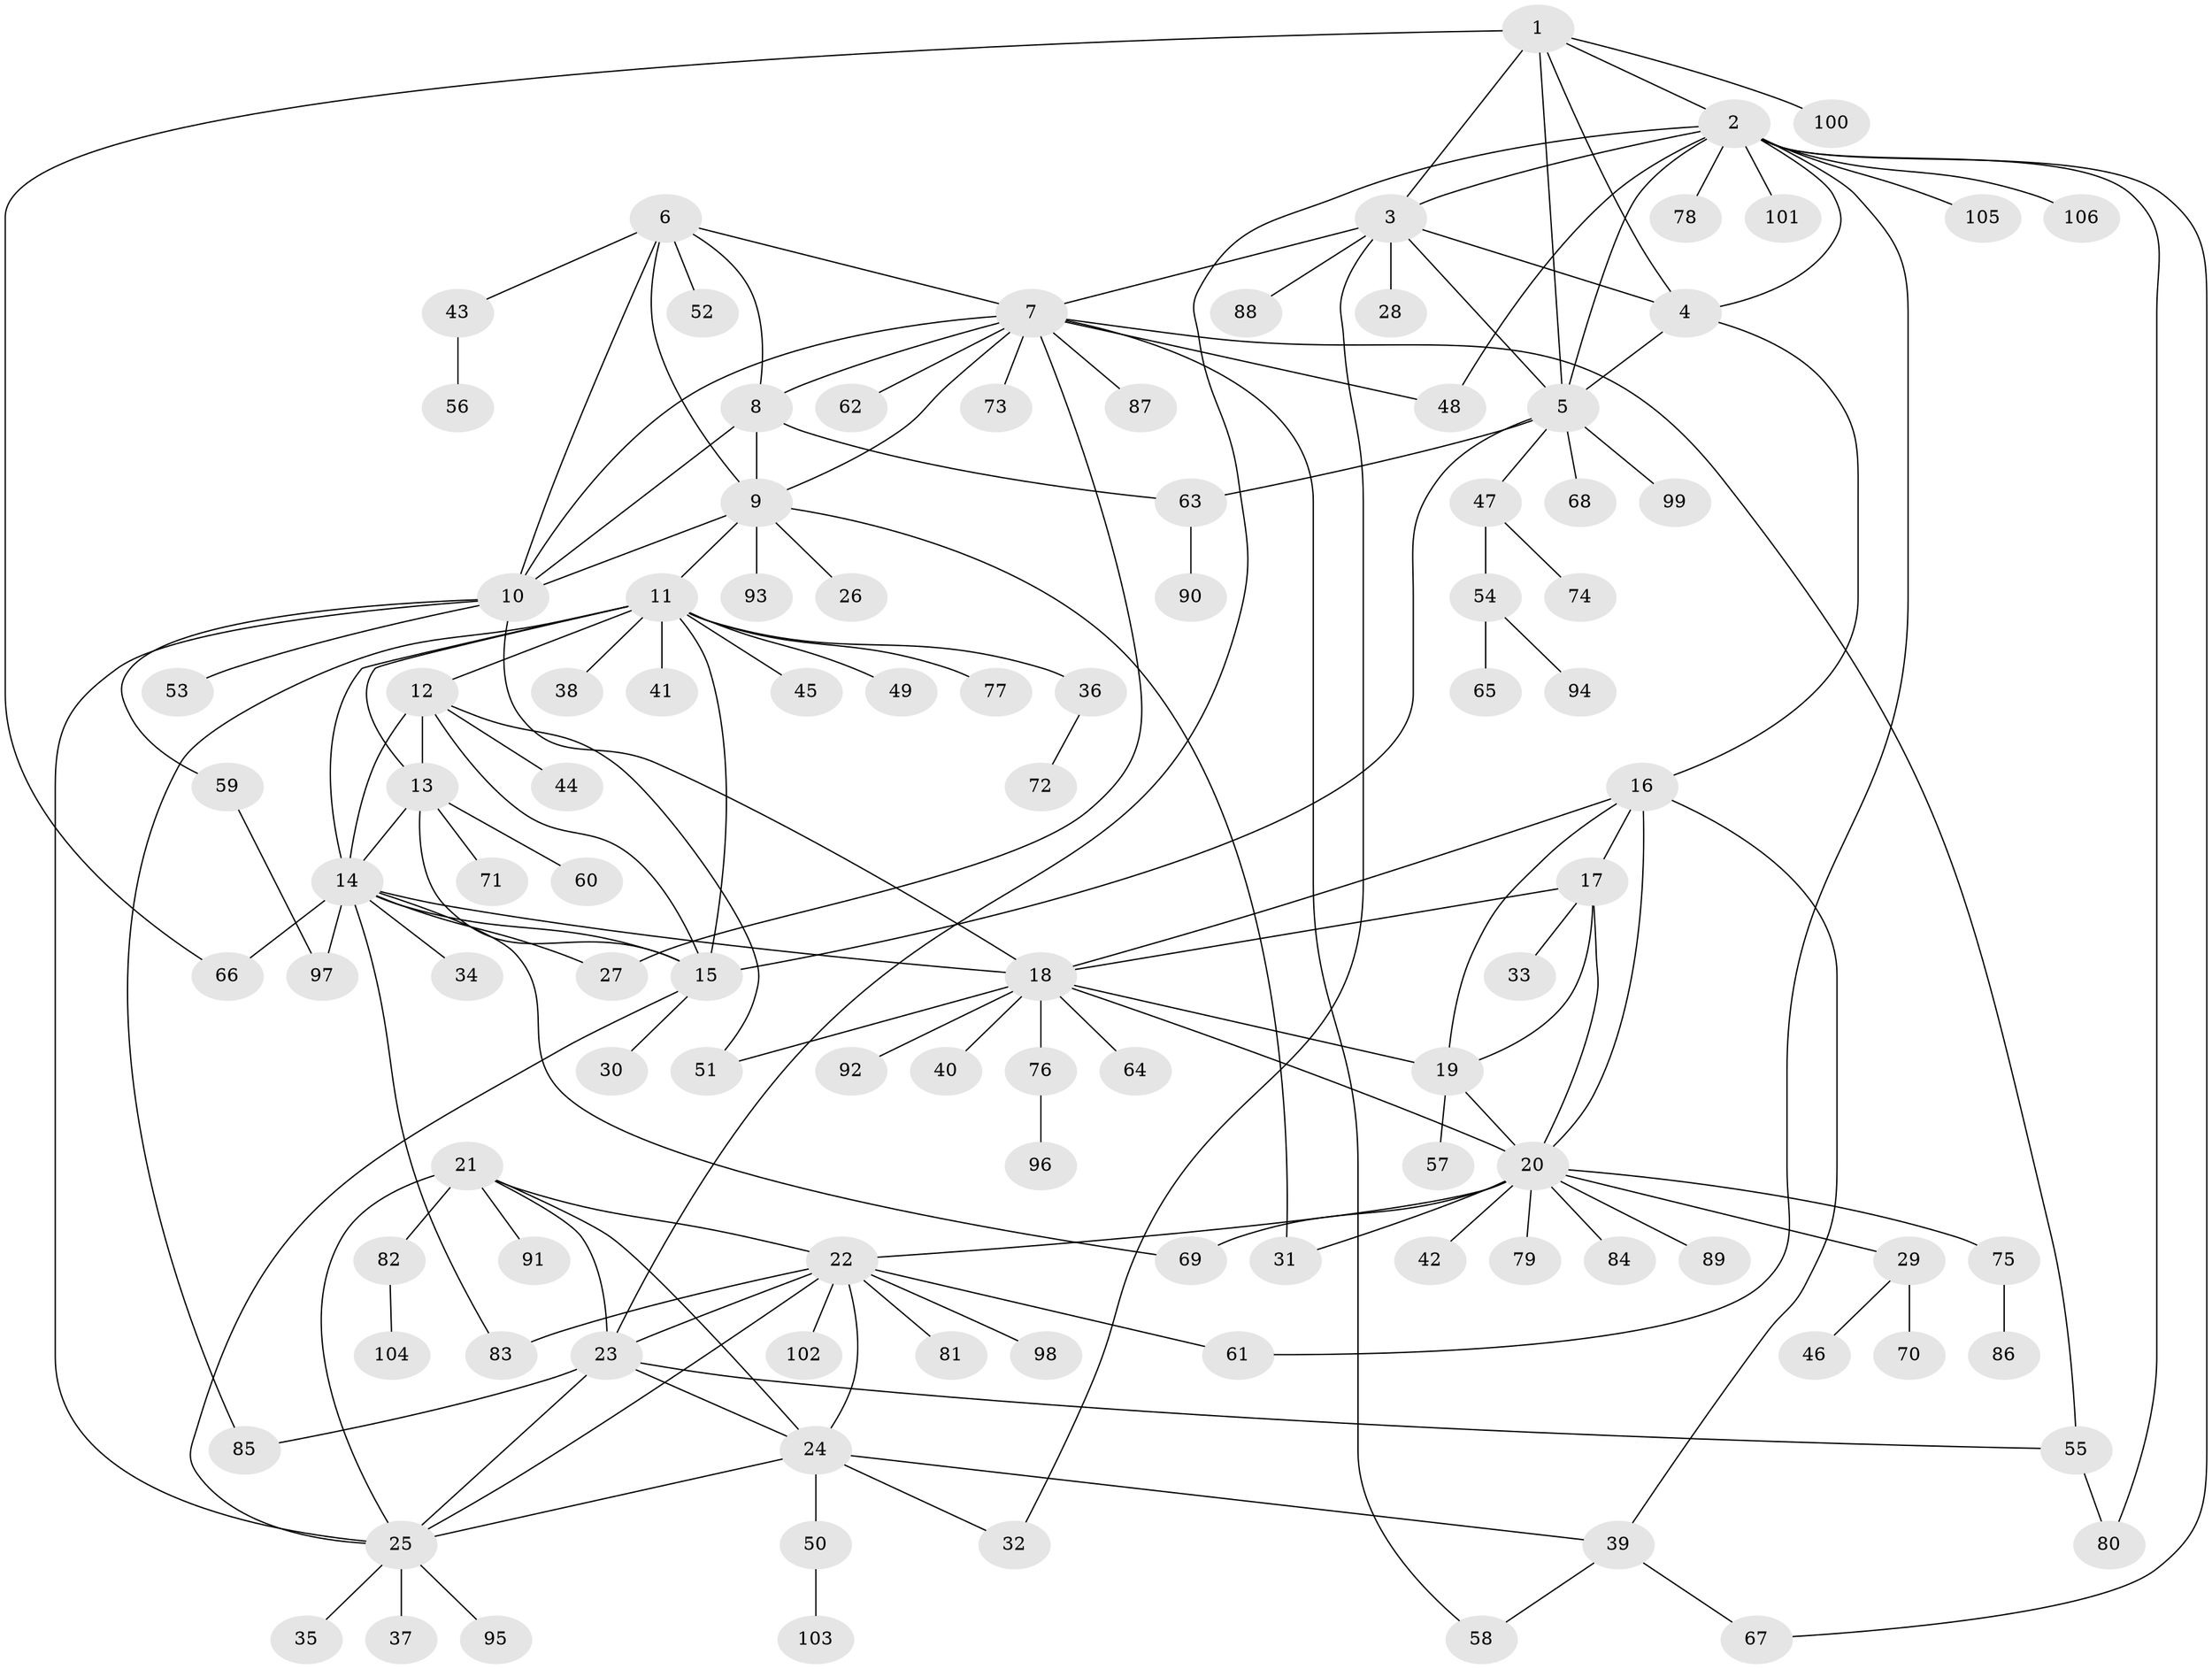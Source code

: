 // coarse degree distribution, {9: 0.05333333333333334, 4: 0.02666666666666667, 5: 0.08, 1: 0.49333333333333335, 7: 0.08, 2: 0.2, 8: 0.013333333333333334, 11: 0.04, 10: 0.013333333333333334}
// Generated by graph-tools (version 1.1) at 2025/37/03/04/25 23:37:36]
// undirected, 106 vertices, 158 edges
graph export_dot {
  node [color=gray90,style=filled];
  1;
  2;
  3;
  4;
  5;
  6;
  7;
  8;
  9;
  10;
  11;
  12;
  13;
  14;
  15;
  16;
  17;
  18;
  19;
  20;
  21;
  22;
  23;
  24;
  25;
  26;
  27;
  28;
  29;
  30;
  31;
  32;
  33;
  34;
  35;
  36;
  37;
  38;
  39;
  40;
  41;
  42;
  43;
  44;
  45;
  46;
  47;
  48;
  49;
  50;
  51;
  52;
  53;
  54;
  55;
  56;
  57;
  58;
  59;
  60;
  61;
  62;
  63;
  64;
  65;
  66;
  67;
  68;
  69;
  70;
  71;
  72;
  73;
  74;
  75;
  76;
  77;
  78;
  79;
  80;
  81;
  82;
  83;
  84;
  85;
  86;
  87;
  88;
  89;
  90;
  91;
  92;
  93;
  94;
  95;
  96;
  97;
  98;
  99;
  100;
  101;
  102;
  103;
  104;
  105;
  106;
  1 -- 2;
  1 -- 3;
  1 -- 4;
  1 -- 5;
  1 -- 66;
  1 -- 100;
  2 -- 3;
  2 -- 4;
  2 -- 5;
  2 -- 23;
  2 -- 48;
  2 -- 61;
  2 -- 67;
  2 -- 78;
  2 -- 80;
  2 -- 101;
  2 -- 105;
  2 -- 106;
  3 -- 4;
  3 -- 5;
  3 -- 7;
  3 -- 28;
  3 -- 32;
  3 -- 88;
  4 -- 5;
  4 -- 16;
  5 -- 15;
  5 -- 47;
  5 -- 63;
  5 -- 68;
  5 -- 99;
  6 -- 7;
  6 -- 8;
  6 -- 9;
  6 -- 10;
  6 -- 43;
  6 -- 52;
  7 -- 8;
  7 -- 9;
  7 -- 10;
  7 -- 27;
  7 -- 48;
  7 -- 55;
  7 -- 58;
  7 -- 62;
  7 -- 73;
  7 -- 87;
  8 -- 9;
  8 -- 10;
  8 -- 63;
  9 -- 10;
  9 -- 11;
  9 -- 26;
  9 -- 31;
  9 -- 93;
  10 -- 18;
  10 -- 25;
  10 -- 53;
  10 -- 59;
  11 -- 12;
  11 -- 13;
  11 -- 14;
  11 -- 15;
  11 -- 36;
  11 -- 38;
  11 -- 41;
  11 -- 45;
  11 -- 49;
  11 -- 77;
  11 -- 85;
  12 -- 13;
  12 -- 14;
  12 -- 15;
  12 -- 44;
  12 -- 51;
  13 -- 14;
  13 -- 15;
  13 -- 60;
  13 -- 71;
  14 -- 15;
  14 -- 18;
  14 -- 27;
  14 -- 34;
  14 -- 66;
  14 -- 69;
  14 -- 83;
  14 -- 97;
  15 -- 25;
  15 -- 30;
  16 -- 17;
  16 -- 18;
  16 -- 19;
  16 -- 20;
  16 -- 39;
  17 -- 18;
  17 -- 19;
  17 -- 20;
  17 -- 33;
  18 -- 19;
  18 -- 20;
  18 -- 40;
  18 -- 51;
  18 -- 64;
  18 -- 76;
  18 -- 92;
  19 -- 20;
  19 -- 57;
  20 -- 22;
  20 -- 29;
  20 -- 31;
  20 -- 42;
  20 -- 69;
  20 -- 75;
  20 -- 79;
  20 -- 84;
  20 -- 89;
  21 -- 22;
  21 -- 23;
  21 -- 24;
  21 -- 25;
  21 -- 82;
  21 -- 91;
  22 -- 23;
  22 -- 24;
  22 -- 25;
  22 -- 61;
  22 -- 81;
  22 -- 83;
  22 -- 98;
  22 -- 102;
  23 -- 24;
  23 -- 25;
  23 -- 55;
  23 -- 85;
  24 -- 25;
  24 -- 32;
  24 -- 39;
  24 -- 50;
  25 -- 35;
  25 -- 37;
  25 -- 95;
  29 -- 46;
  29 -- 70;
  36 -- 72;
  39 -- 58;
  39 -- 67;
  43 -- 56;
  47 -- 54;
  47 -- 74;
  50 -- 103;
  54 -- 65;
  54 -- 94;
  55 -- 80;
  59 -- 97;
  63 -- 90;
  75 -- 86;
  76 -- 96;
  82 -- 104;
}

